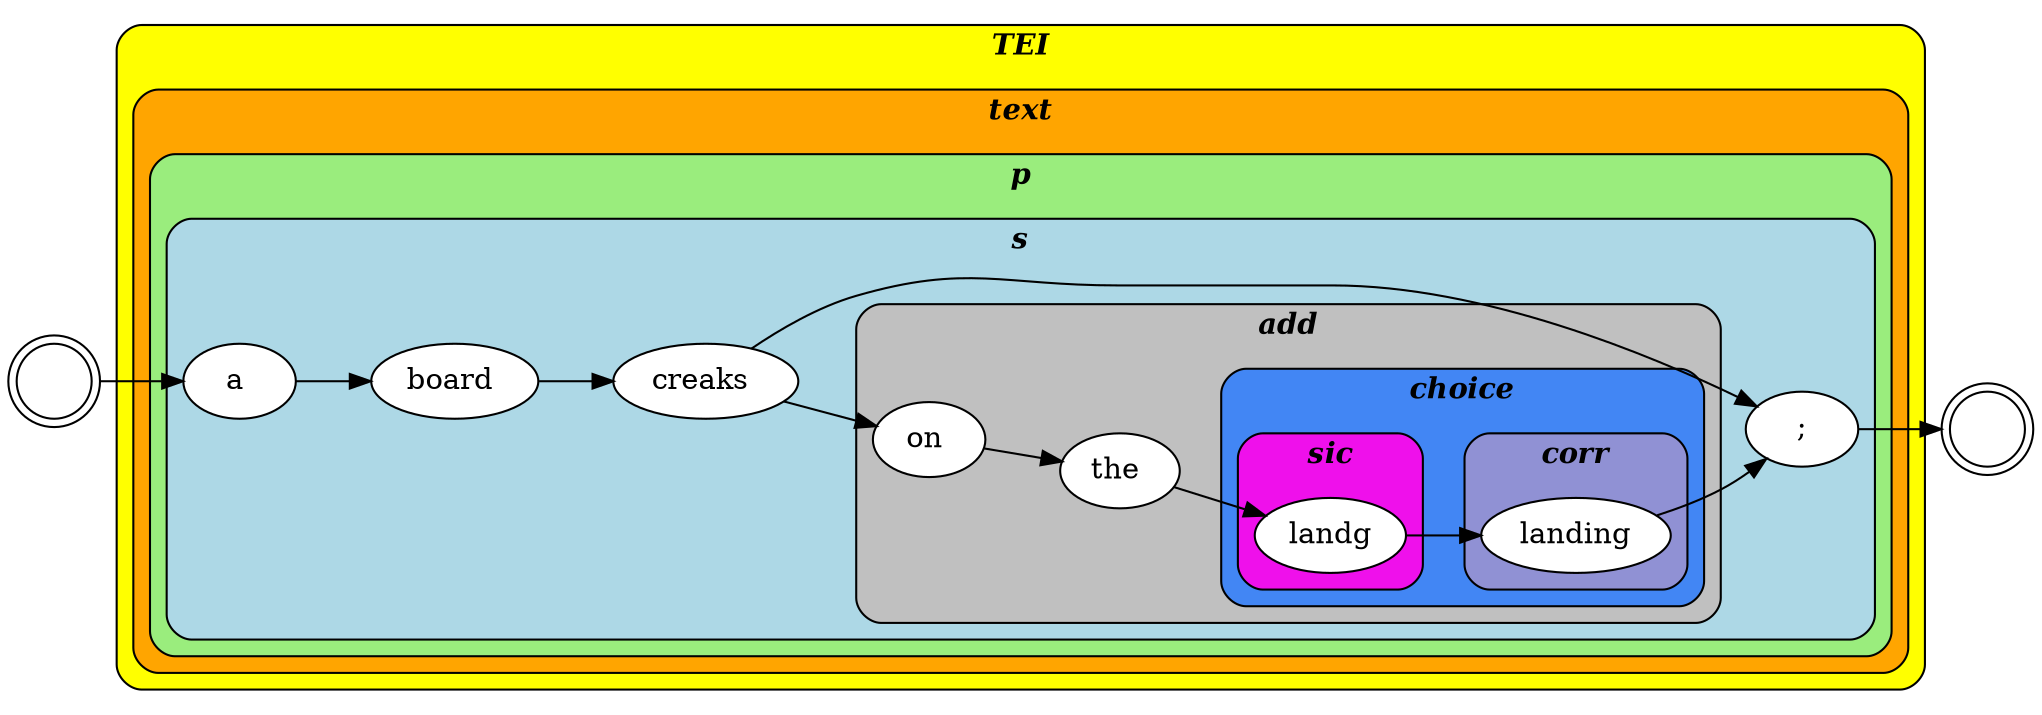 digraph VariantWitnessGraph{
graph [rankdir=LR]
node [style="filled";fillcolor="white"]
begin [label="";shape=doublecircle,rank=middle]
subgraph cluster_0 {
label=<<i><b>TEI</b></i>>
graph[style="rounded,filled";fillcolor="yellow"]
subgraph cluster_1 {
label=<<i><b>text</b></i>>
graph[style="rounded,filled";fillcolor="orange"]
subgraph cluster_2 {
label=<<i><b>p</b></i>>
graph[style="rounded,filled";fillcolor="#9aed7d"]
subgraph cluster_3 {
label=<<i><b>s</b></i>>
graph[style="rounded,filled";fillcolor="lightblue"]
IHD_000 [label=<a&nbsp;>]
IHD_001 [label=<board&nbsp;>]
IHD_002 [label=<creaks&nbsp;>]
subgraph cluster_4 {
label=<<i><b>add</b></i>>
graph[style="rounded,filled";fillcolor="grey"]
IHD_003 [label=<on&nbsp;>]
IHD_004 [label=<the&nbsp;>]
subgraph cluster_5 {
label=<<i><b>choice</b></i>>
graph[style="rounded,filled";fillcolor="#4286f4"]
subgraph cluster_6 {
label=<<i><b>sic</b></i>>
graph[style="rounded,filled";fillcolor="#ef10eb"]
IHD_005 [label=<landg>]
}
subgraph cluster_7 {
label=<<i><b>corr</b></i>>
graph[style="rounded,filled";fillcolor="#9091D4"]
IHD_006 [label=<landing>]
}
}
}
IHD_007 [label=<;>]
}
}
}
}
end [label="";shape=doublecircle,rank=middle]
IHD_000->IHD_001
IHD_001->IHD_002
IHD_002->IHD_003
IHD_002->IHD_007
IHD_003->IHD_004
IHD_004->IHD_005
IHD_005->IHD_006
IHD_006->IHD_007
IHD_007->end
begin->IHD_000
}